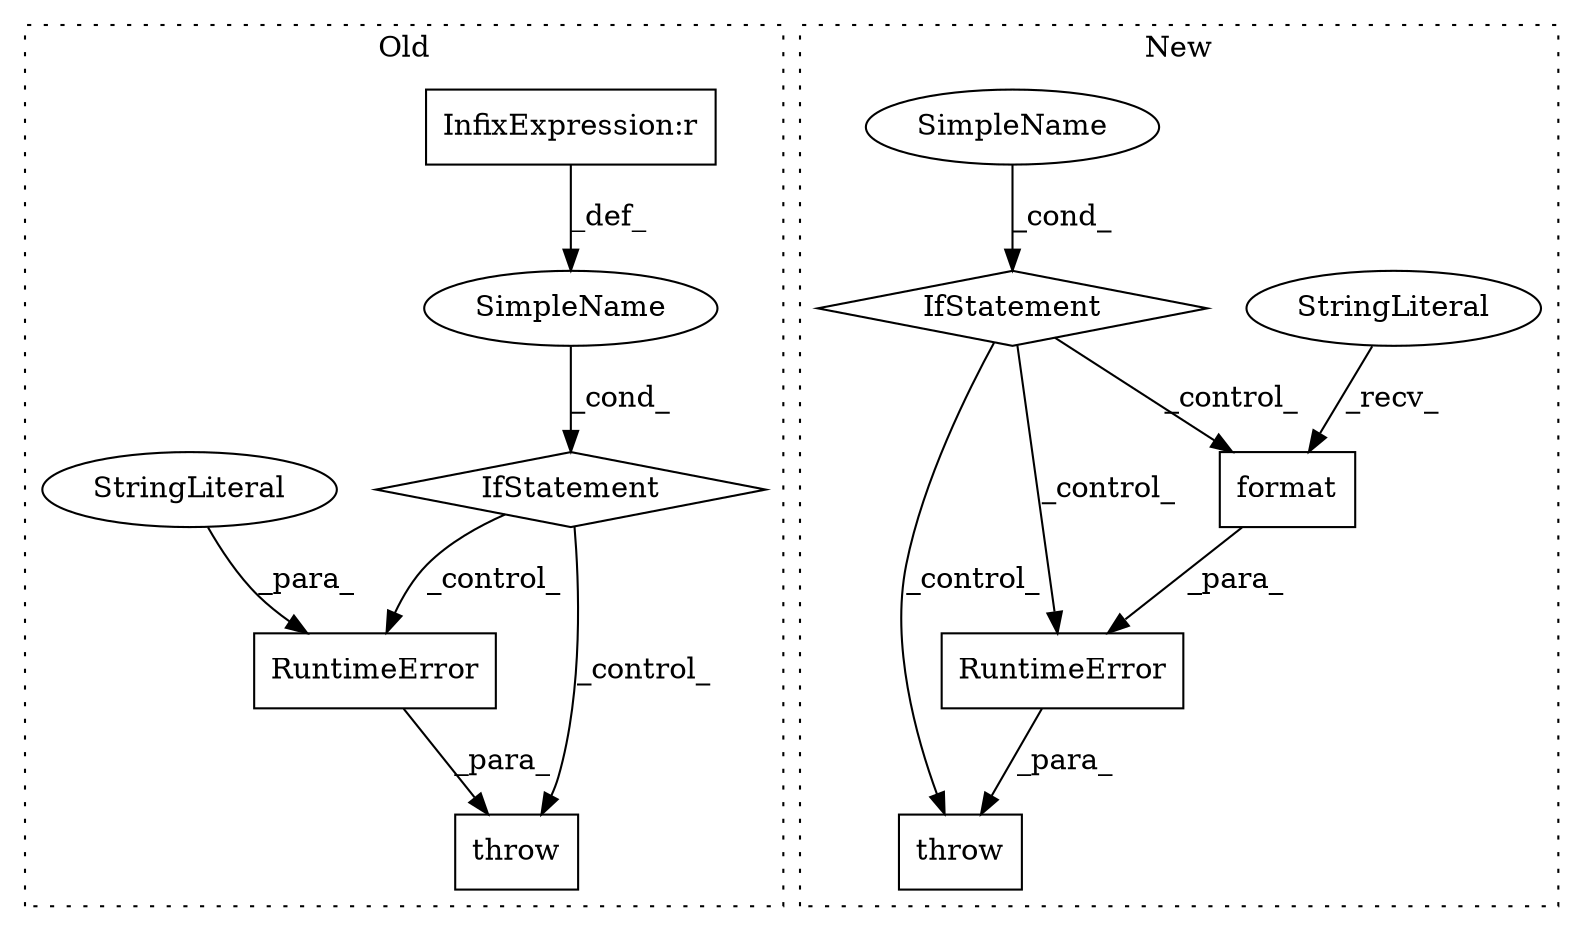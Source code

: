 digraph G {
subgraph cluster0 {
1 [label="RuntimeError" a="32" s="26018,26116" l="13,1" shape="box"];
3 [label="throw" a="53" s="26012" l="6" shape="box"];
8 [label="SimpleName" a="42" s="" l="" shape="ellipse"];
10 [label="IfStatement" a="25" s="25942,26000" l="4,2" shape="diamond"];
11 [label="InfixExpression:r" a="27" s="25967" l="4" shape="box"];
12 [label="StringLiteral" a="45" s="26031" l="85" shape="ellipse"];
label = "Old";
style="dotted";
}
subgraph cluster1 {
2 [label="throw" a="53" s="26729" l="6" shape="box"];
4 [label="RuntimeError" a="32" s="26735,26967" l="13,1" shape="box"];
5 [label="format" a="32" s="26933,26952" l="7,1" shape="box"];
6 [label="StringLiteral" a="45" s="26924" l="8" shape="ellipse"];
7 [label="SimpleName" a="42" s="" l="" shape="ellipse"];
9 [label="IfStatement" a="25" s="26357,26413" l="4,2" shape="diamond"];
label = "New";
style="dotted";
}
1 -> 3 [label="_para_"];
4 -> 2 [label="_para_"];
5 -> 4 [label="_para_"];
6 -> 5 [label="_recv_"];
7 -> 9 [label="_cond_"];
8 -> 10 [label="_cond_"];
9 -> 5 [label="_control_"];
9 -> 2 [label="_control_"];
9 -> 4 [label="_control_"];
10 -> 1 [label="_control_"];
10 -> 3 [label="_control_"];
11 -> 8 [label="_def_"];
12 -> 1 [label="_para_"];
}